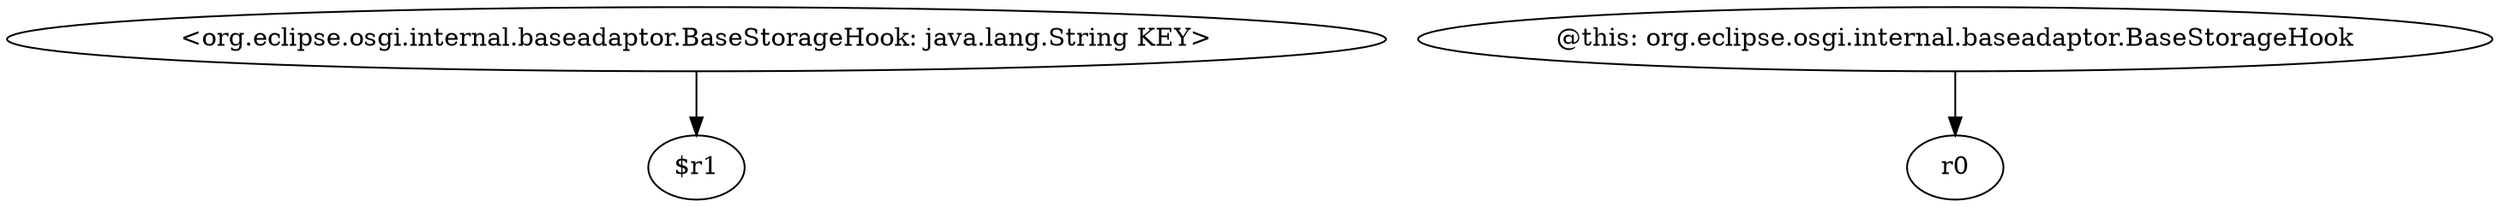 digraph g {
0[label="<org.eclipse.osgi.internal.baseadaptor.BaseStorageHook: java.lang.String KEY>"]
1[label="$r1"]
0->1[label=""]
2[label="@this: org.eclipse.osgi.internal.baseadaptor.BaseStorageHook"]
3[label="r0"]
2->3[label=""]
}